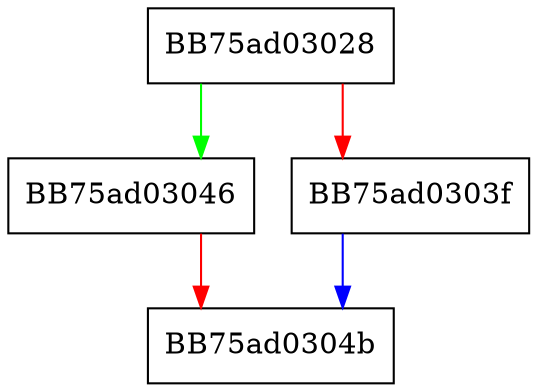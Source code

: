 digraph SymCryptAesCbcDecrypt {
  node [shape="box"];
  graph [splines=ortho];
  BB75ad03028 -> BB75ad03046 [color="green"];
  BB75ad03028 -> BB75ad0303f [color="red"];
  BB75ad0303f -> BB75ad0304b [color="blue"];
  BB75ad03046 -> BB75ad0304b [color="red"];
}